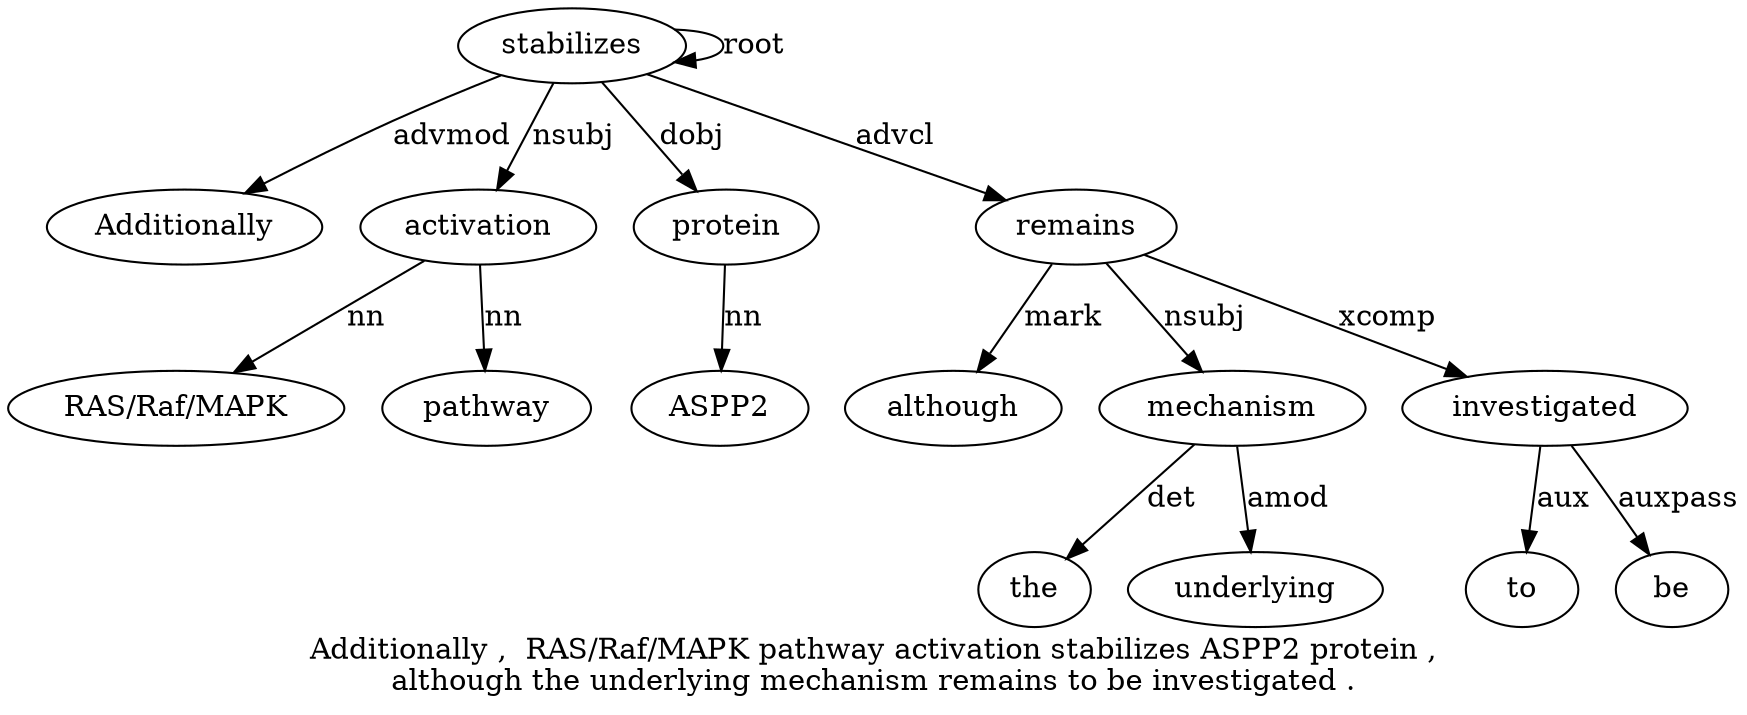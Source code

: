 digraph "Additionally ,  RAS/Raf/MAPK pathway activation stabilizes ASPP2 protein ,  although the underlying mechanism remains to be investigated ." {
label="Additionally ,  RAS/Raf/MAPK pathway activation stabilizes ASPP2 protein ,
although the underlying mechanism remains to be investigated .";
stabilizes6 [style=filled, fillcolor=white, label=stabilizes];
Additionally1 [style=filled, fillcolor=white, label=Additionally];
stabilizes6 -> Additionally1  [label=advmod];
activation5 [style=filled, fillcolor=white, label=activation];
"RAS/Raf/MAPK3" [style=filled, fillcolor=white, label="RAS/Raf/MAPK"];
activation5 -> "RAS/Raf/MAPK3"  [label=nn];
pathway4 [style=filled, fillcolor=white, label=pathway];
activation5 -> pathway4  [label=nn];
stabilizes6 -> activation5  [label=nsubj];
stabilizes6 -> stabilizes6  [label=root];
protein8 [style=filled, fillcolor=white, label=protein];
ASPP27 [style=filled, fillcolor=white, label=ASPP2];
protein8 -> ASPP27  [label=nn];
stabilizes6 -> protein8  [label=dobj];
remains14 [style=filled, fillcolor=white, label=remains];
although10 [style=filled, fillcolor=white, label=although];
remains14 -> although10  [label=mark];
mechanism13 [style=filled, fillcolor=white, label=mechanism];
the11 [style=filled, fillcolor=white, label=the];
mechanism13 -> the11  [label=det];
underlying12 [style=filled, fillcolor=white, label=underlying];
mechanism13 -> underlying12  [label=amod];
remains14 -> mechanism13  [label=nsubj];
stabilizes6 -> remains14  [label=advcl];
investigated17 [style=filled, fillcolor=white, label=investigated];
to15 [style=filled, fillcolor=white, label=to];
investigated17 -> to15  [label=aux];
be16 [style=filled, fillcolor=white, label=be];
investigated17 -> be16  [label=auxpass];
remains14 -> investigated17  [label=xcomp];
}
